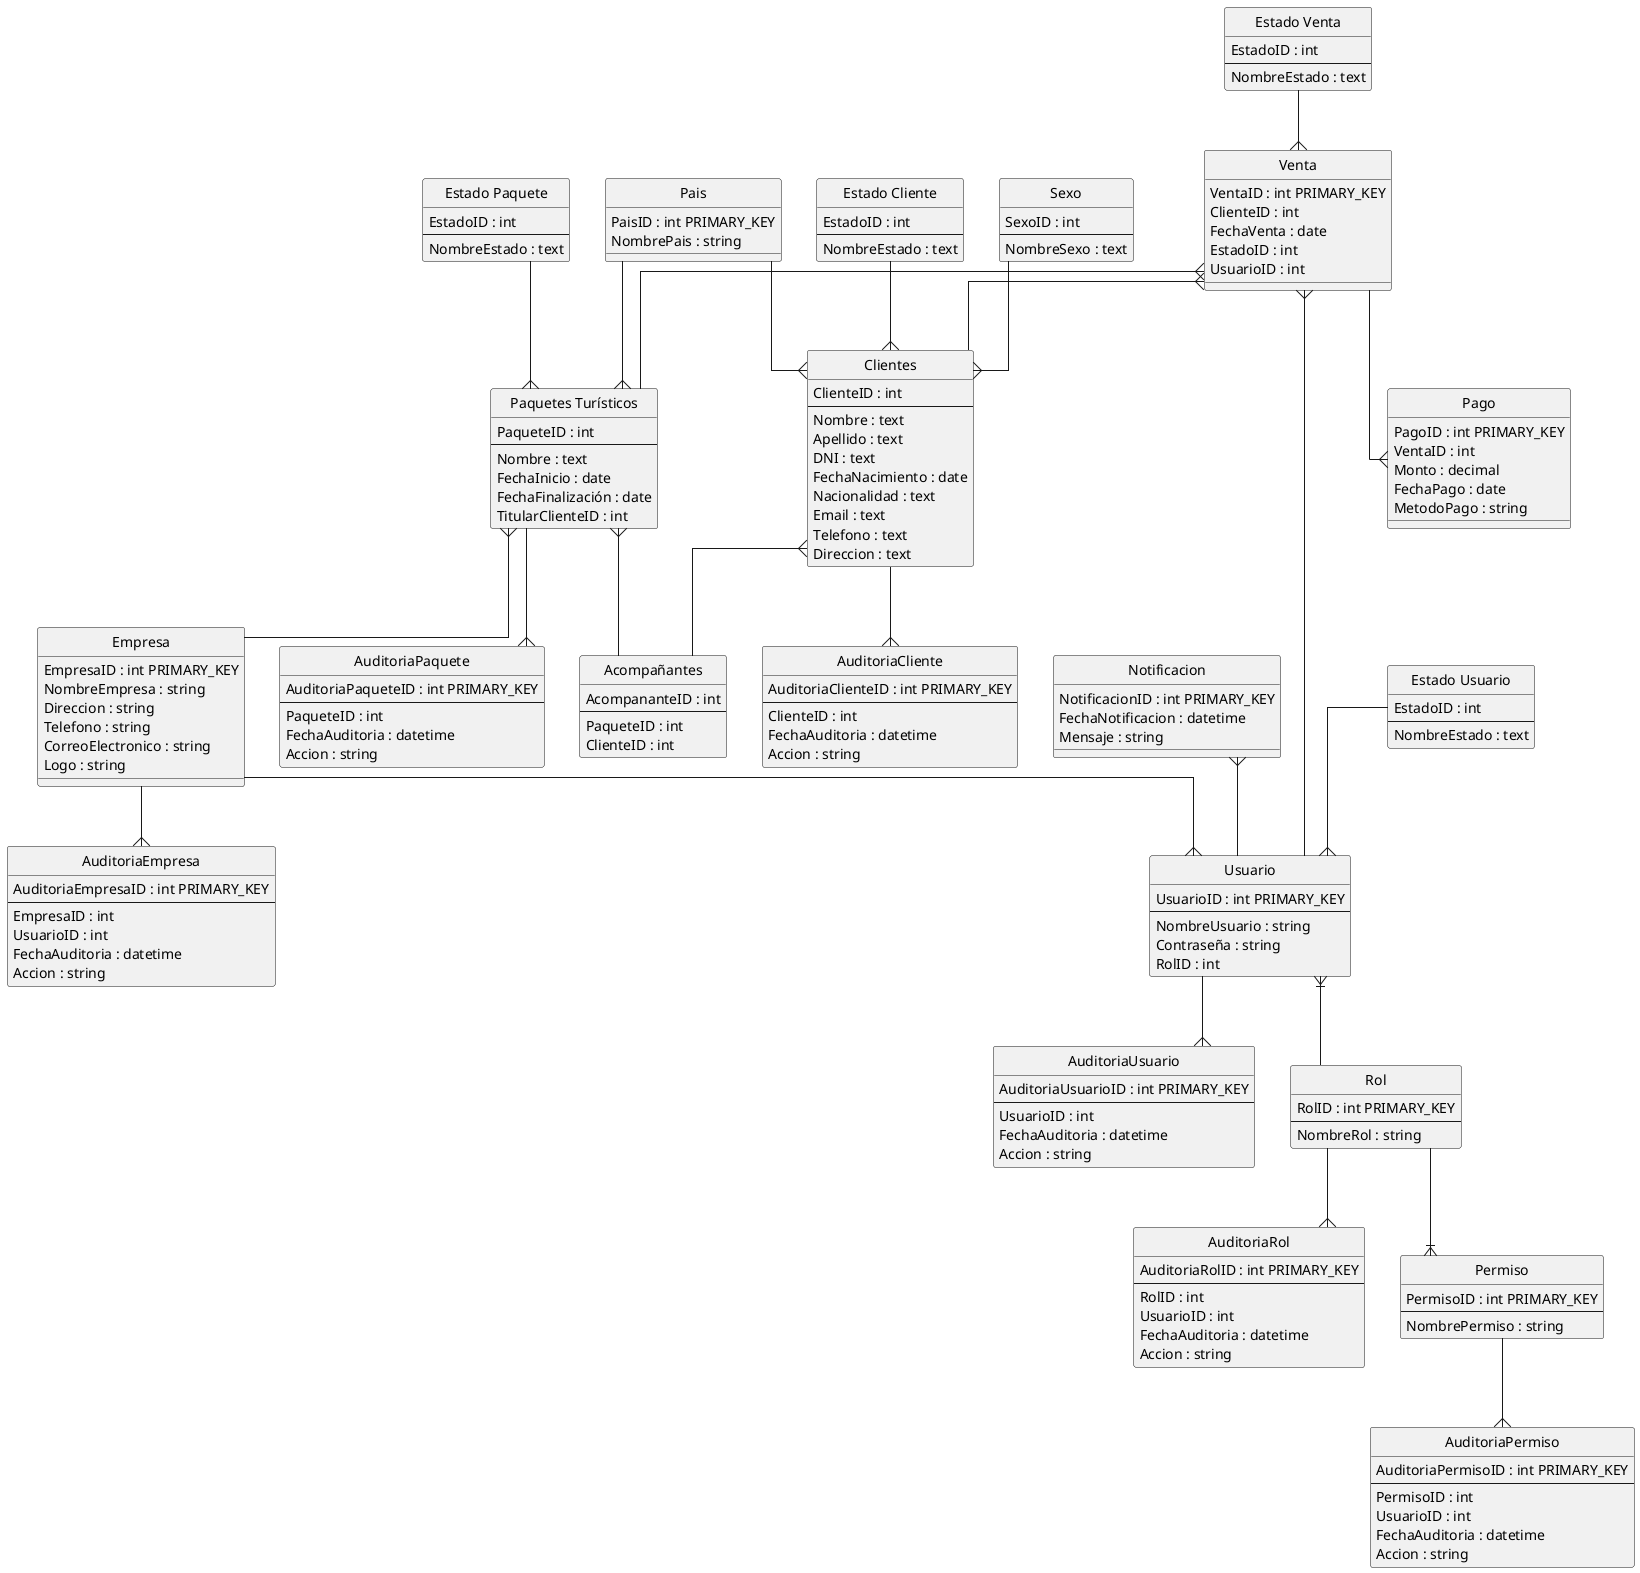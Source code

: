 @startuml PaquetesTuristicos

' hide the spot
hide circle

' avoid problems with angled crows feet
skinparam linetype ortho

entity "Paquetes Turísticos" as PaquetesTuristicos {
  PaqueteID : int
  --
  Nombre : text
  FechaInicio : date
  FechaFinalización : date
  TitularClienteID : int
}

ENTITY Pais {
  PaisID : int PRIMARY_KEY
  NombrePais : string
}

ENTITY AuditoriaPaquete {
  AuditoriaPaqueteID : int PRIMARY_KEY
  --
  PaqueteID : int
  FechaAuditoria : datetime
  Accion : string
}

entity "Clientes" as Clientes {
  ClienteID : int 
  --
  Nombre : text
  Apellido : text
  DNI : text
  FechaNacimiento : date
  Nacionalidad : text
  Email : text
  Telefono : text
  Direccion : text  
}

ENTITY AuditoriaCliente {
  AuditoriaClienteID : int PRIMARY_KEY
  --
  ClienteID : int
  FechaAuditoria : datetime
  Accion : string
}

entity "Acompañantes" as Acompanantes {
  AcompananteID : int
  --
  PaqueteID : int
  ClienteID : int
}

ENTITY Usuario {
  UsuarioID : int PRIMARY_KEY
  --
  NombreUsuario : string
  Contraseña : string
  RolID : int
}

ENTITY AuditoriaUsuario {
  AuditoriaUsuarioID : int PRIMARY_KEY
  --
  UsuarioID : int
  FechaAuditoria : datetime
  Accion : string
}

ENTITY Rol {
  RolID : int PRIMARY_KEY
  --
  NombreRol : string
}

ENTITY AuditoriaRol {
  AuditoriaRolID : int PRIMARY_KEY
  --
  RolID : int
    UsuarioID : int
  FechaAuditoria : datetime
  Accion : string
}

ENTITY Permiso {
  PermisoID : int PRIMARY_KEY
  --
  NombrePermiso : string
}

ENTITY AuditoriaPermiso {
  AuditoriaPermisoID : int PRIMARY_KEY
  --
  PermisoID : int
  UsuarioID : int
  FechaAuditoria : datetime
  Accion : string
}

ENTITY Empresa {
  EmpresaID : int PRIMARY_KEY
  NombreEmpresa : string
  Direccion : string
  Telefono : string
  CorreoElectronico : string
  Logo : string    
}

ENTITY AuditoriaEmpresa {
  AuditoriaEmpresaID : int PRIMARY_KEY
  --
  EmpresaID : int
  UsuarioID : int
  FechaAuditoria : datetime
  Accion : string
}


ENTITY Notificacion {
  NotificacionID : int PRIMARY_KEY
  FechaNotificacion : datetime
  Mensaje : string
}

ENTITY Venta {
  VentaID : int PRIMARY_KEY
  ClienteID : int
  FechaVenta : date
  EstadoID : int
  UsuarioID : int
}

entity Sexo {
  SexoID : int
  --
  NombreSexo : text
}

ENTITY Pago {
  PagoID : int PRIMARY_KEY
  VentaID : int
  Monto : decimal
  FechaPago : date
  MetodoPago : string
}

entity "Estado Paquete" as EstadoPaquete {
  EstadoID : int
  --
  NombreEstado : text
}

entity "Estado Venta" as EstadoVenta {
  EstadoID : int
  --
  NombreEstado : text
}

entity "Estado Cliente" as EstadoCliente {
  EstadoID : int
  --
  NombreEstado : text
}

entity "Estado Usuario" as EstadoUsuario {
  EstadoID : int
  --
  NombreEstado : text
}

Sexo --{ Clientes
EstadoUsuario --{ Usuario
EstadoPaquete --{ PaquetesTuristicos
EstadoCliente --{ Clientes
EstadoVenta --{ Venta
Pais --{ PaquetesTuristicos
Pais --{ Clientes
Venta --{ Pago
Venta }-- Usuario
Venta }-- Clientes
Venta }-- PaquetesTuristicos
PaquetesTuristicos }-- Empresa
PaquetesTuristicos --{ AuditoriaPaquete
Clientes --{ AuditoriaCliente
Usuario --{ AuditoriaUsuario
Rol --{ AuditoriaRol
Permiso --{ AuditoriaPermiso
Empresa --{ AuditoriaEmpresa
PaquetesTuristicos }-- Acompanantes
Clientes }-- Acompanantes
Usuario }|-- Rol
Rol --|{ Permiso
Empresa --{ Usuario
Notificacion }-- Usuario


@enduml